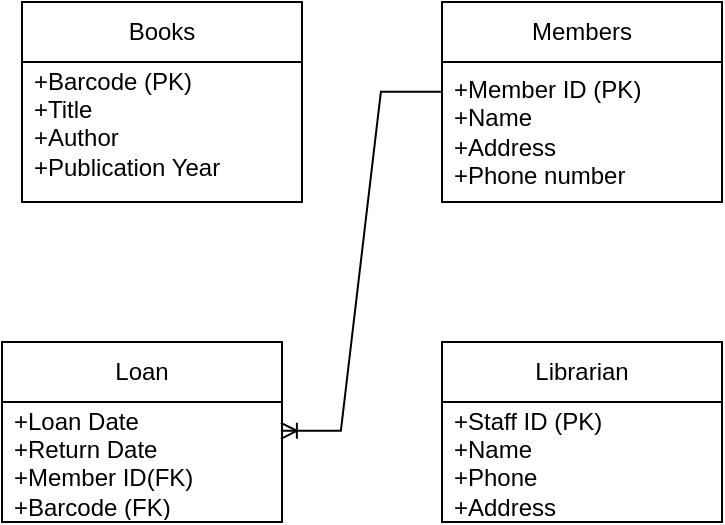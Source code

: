 <mxfile version="24.4.10" type="github">
  <diagram name="Page-1" id="-mPD7jEL7bo5maE6MtQu">
    <mxGraphModel dx="496" dy="308" grid="1" gridSize="10" guides="1" tooltips="1" connect="1" arrows="1" fold="1" page="1" pageScale="1" pageWidth="827" pageHeight="1169" math="0" shadow="0">
      <root>
        <mxCell id="0" />
        <mxCell id="1" parent="0" />
        <mxCell id="5fbe4rSaMFGnmQCFm6fV-1" value="Members" style="swimlane;fontStyle=0;childLayout=stackLayout;horizontal=1;startSize=30;horizontalStack=0;resizeParent=1;resizeParentMax=0;resizeLast=0;collapsible=1;marginBottom=0;whiteSpace=wrap;html=1;" vertex="1" parent="1">
          <mxGeometry x="410" y="150" width="140" height="100" as="geometry" />
        </mxCell>
        <mxCell id="5fbe4rSaMFGnmQCFm6fV-2" value="+Member ID (PK)&lt;div&gt;+Name&amp;nbsp;&lt;/div&gt;&lt;div&gt;+Address&lt;/div&gt;&lt;div&gt;+Phone number&lt;/div&gt;" style="text;strokeColor=none;fillColor=none;align=left;verticalAlign=middle;spacingLeft=4;spacingRight=4;overflow=hidden;points=[[0,0.5],[1,0.5]];portConstraint=eastwest;rotatable=0;whiteSpace=wrap;html=1;" vertex="1" parent="5fbe4rSaMFGnmQCFm6fV-1">
          <mxGeometry y="30" width="140" height="70" as="geometry" />
        </mxCell>
        <mxCell id="5fbe4rSaMFGnmQCFm6fV-5" value="Librarian" style="swimlane;fontStyle=0;childLayout=stackLayout;horizontal=1;startSize=30;horizontalStack=0;resizeParent=1;resizeParentMax=0;resizeLast=0;collapsible=1;marginBottom=0;whiteSpace=wrap;html=1;" vertex="1" parent="1">
          <mxGeometry x="410" y="320" width="140" height="90" as="geometry" />
        </mxCell>
        <mxCell id="5fbe4rSaMFGnmQCFm6fV-6" value="+Staff ID (PK)&lt;div&gt;+Name&lt;/div&gt;&lt;div&gt;+Phone&lt;/div&gt;&lt;div&gt;+Address&lt;/div&gt;" style="text;strokeColor=none;fillColor=none;align=left;verticalAlign=middle;spacingLeft=4;spacingRight=4;overflow=hidden;points=[[0,0.5],[1,0.5]];portConstraint=eastwest;rotatable=0;whiteSpace=wrap;html=1;" vertex="1" parent="5fbe4rSaMFGnmQCFm6fV-5">
          <mxGeometry y="30" width="140" height="60" as="geometry" />
        </mxCell>
        <mxCell id="5fbe4rSaMFGnmQCFm6fV-9" value="Books" style="swimlane;fontStyle=0;childLayout=stackLayout;horizontal=1;startSize=30;horizontalStack=0;resizeParent=1;resizeParentMax=0;resizeLast=0;collapsible=1;marginBottom=0;whiteSpace=wrap;html=1;" vertex="1" parent="1">
          <mxGeometry x="200" y="150" width="140" height="100" as="geometry" />
        </mxCell>
        <mxCell id="5fbe4rSaMFGnmQCFm6fV-10" value="&lt;span style=&quot;background-color: initial;&quot;&gt;+Barcode (PK)&lt;/span&gt;&lt;div&gt;&lt;div&gt;+Title&lt;/div&gt;&lt;div&gt;+Author&lt;/div&gt;&lt;div&gt;+Publication Year&lt;br&gt;&lt;div&gt;&lt;span style=&quot;background-color: initial;&quot;&gt;&lt;br&gt;&lt;/span&gt;&lt;/div&gt;&lt;/div&gt;&lt;/div&gt;" style="text;strokeColor=none;fillColor=none;align=left;verticalAlign=middle;spacingLeft=4;spacingRight=4;overflow=hidden;points=[[0,0.5],[1,0.5]];portConstraint=eastwest;rotatable=0;whiteSpace=wrap;html=1;" vertex="1" parent="5fbe4rSaMFGnmQCFm6fV-9">
          <mxGeometry y="30" width="140" height="70" as="geometry" />
        </mxCell>
        <mxCell id="5fbe4rSaMFGnmQCFm6fV-13" value="Loan" style="swimlane;fontStyle=0;childLayout=stackLayout;horizontal=1;startSize=30;horizontalStack=0;resizeParent=1;resizeParentMax=0;resizeLast=0;collapsible=1;marginBottom=0;whiteSpace=wrap;html=1;" vertex="1" parent="1">
          <mxGeometry x="190" y="320" width="140" height="90" as="geometry" />
        </mxCell>
        <mxCell id="5fbe4rSaMFGnmQCFm6fV-16" value="+Loan Date&lt;div&gt;+Return Date&lt;/div&gt;&lt;div&gt;+Member ID(FK)&lt;/div&gt;&lt;div&gt;+Barcode (FK)&lt;/div&gt;&lt;div&gt;&lt;br&gt;&lt;/div&gt;" style="text;strokeColor=none;fillColor=none;align=left;verticalAlign=middle;spacingLeft=4;spacingRight=4;overflow=hidden;points=[[0,0.5],[1,0.5]];portConstraint=eastwest;rotatable=0;whiteSpace=wrap;html=1;" vertex="1" parent="5fbe4rSaMFGnmQCFm6fV-13">
          <mxGeometry y="30" width="140" height="60" as="geometry" />
        </mxCell>
        <mxCell id="5fbe4rSaMFGnmQCFm6fV-23" value="" style="edgeStyle=entityRelationEdgeStyle;fontSize=12;html=1;endArrow=ERoneToMany;rounded=0;entryX=0.996;entryY=0.24;entryDx=0;entryDy=0;entryPerimeter=0;exitX=-0.004;exitY=0.213;exitDx=0;exitDy=0;exitPerimeter=0;" edge="1" parent="1" source="5fbe4rSaMFGnmQCFm6fV-2" target="5fbe4rSaMFGnmQCFm6fV-16">
          <mxGeometry width="100" height="100" relative="1" as="geometry">
            <mxPoint x="400" y="210" as="sourcePoint" />
            <mxPoint x="460" y="270" as="targetPoint" />
          </mxGeometry>
        </mxCell>
      </root>
    </mxGraphModel>
  </diagram>
</mxfile>
